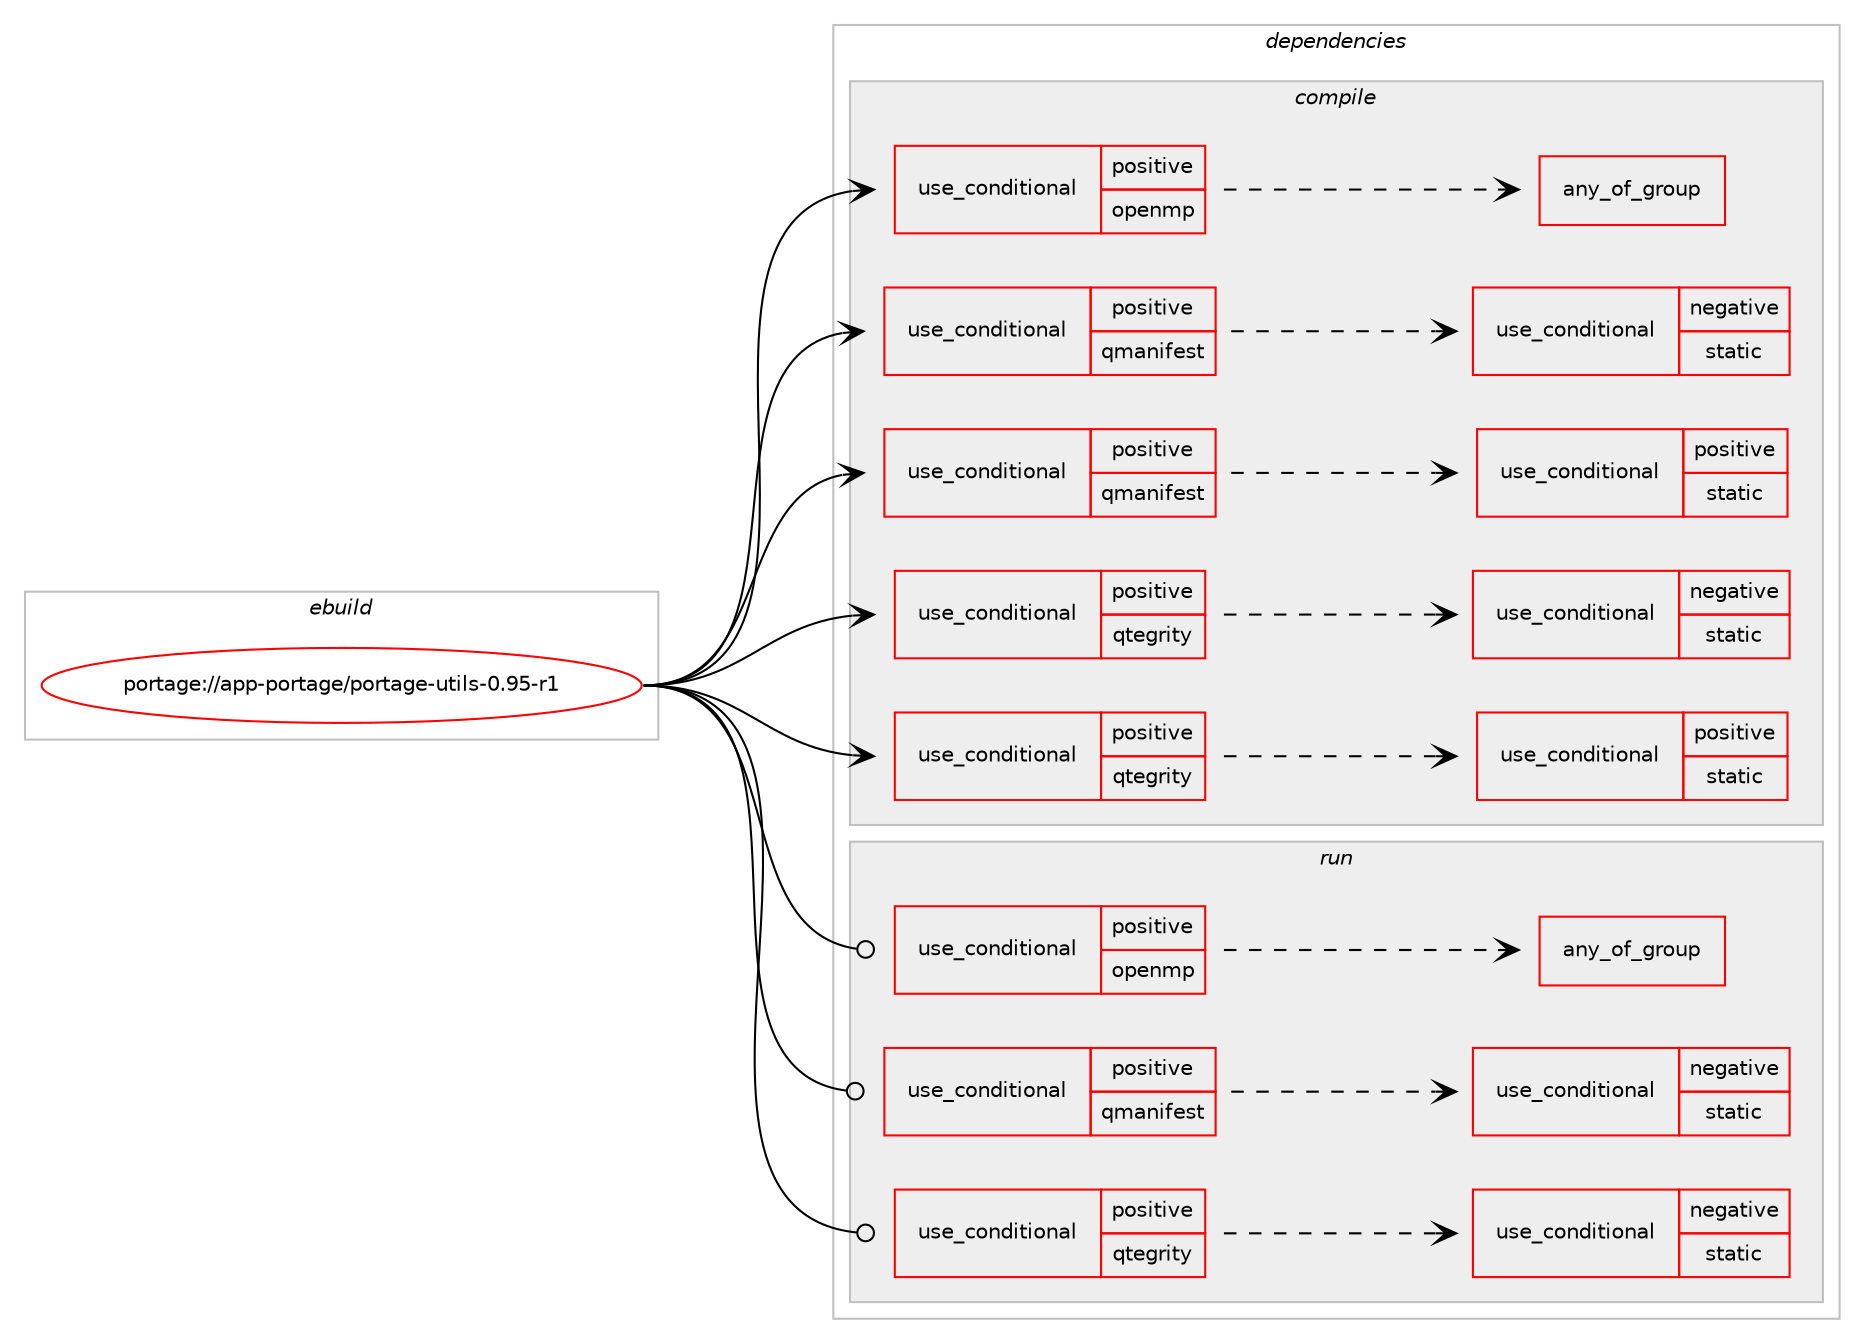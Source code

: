 digraph prolog {

# *************
# Graph options
# *************

newrank=true;
concentrate=true;
compound=true;
graph [rankdir=LR,fontname=Helvetica,fontsize=10,ranksep=1.5];#, ranksep=2.5, nodesep=0.2];
edge  [arrowhead=vee];
node  [fontname=Helvetica,fontsize=10];

# **********
# The ebuild
# **********

subgraph cluster_leftcol {
color=gray;
rank=same;
label=<<i>ebuild</i>>;
id [label="portage://app-portage/portage-utils-0.95-r1", color=red, width=4, href="../app-portage/portage-utils-0.95-r1.svg"];
}

# ****************
# The dependencies
# ****************

subgraph cluster_midcol {
color=gray;
label=<<i>dependencies</i>>;
subgraph cluster_compile {
fillcolor="#eeeeee";
style=filled;
label=<<i>compile</i>>;
subgraph cond13785 {
dependency22476 [label=<<TABLE BORDER="0" CELLBORDER="1" CELLSPACING="0" CELLPADDING="4"><TR><TD ROWSPAN="3" CELLPADDING="10">use_conditional</TD></TR><TR><TD>positive</TD></TR><TR><TD>openmp</TD></TR></TABLE>>, shape=none, color=red];
subgraph any396 {
dependency22477 [label=<<TABLE BORDER="0" CELLBORDER="1" CELLSPACING="0" CELLPADDING="4"><TR><TD CELLPADDING="10">any_of_group</TD></TR></TABLE>>, shape=none, color=red];# *** BEGIN UNKNOWN DEPENDENCY TYPE (TODO) ***
# dependency22477 -> package_dependency(portage://app-portage/portage-utils-0.95-r1,install,no,sys-devel,gcc,none,[,,],any_different_slot,[use(enable(openmp),none)])
# *** END UNKNOWN DEPENDENCY TYPE (TODO) ***

# *** BEGIN UNKNOWN DEPENDENCY TYPE (TODO) ***
# dependency22477 -> package_dependency(portage://app-portage/portage-utils-0.95-r1,install,no,sys-libs,libomp,none,[,,],[],[])
# *** END UNKNOWN DEPENDENCY TYPE (TODO) ***

}
dependency22476:e -> dependency22477:w [weight=20,style="dashed",arrowhead="vee"];
}
id:e -> dependency22476:w [weight=20,style="solid",arrowhead="vee"];
subgraph cond13786 {
dependency22478 [label=<<TABLE BORDER="0" CELLBORDER="1" CELLSPACING="0" CELLPADDING="4"><TR><TD ROWSPAN="3" CELLPADDING="10">use_conditional</TD></TR><TR><TD>positive</TD></TR><TR><TD>qmanifest</TD></TR></TABLE>>, shape=none, color=red];
subgraph cond13787 {
dependency22479 [label=<<TABLE BORDER="0" CELLBORDER="1" CELLSPACING="0" CELLPADDING="4"><TR><TD ROWSPAN="3" CELLPADDING="10">use_conditional</TD></TR><TR><TD>negative</TD></TR><TR><TD>static</TD></TR></TABLE>>, shape=none, color=red];
# *** BEGIN UNKNOWN DEPENDENCY TYPE (TODO) ***
# dependency22479 -> package_dependency(portage://app-portage/portage-utils-0.95-r1,install,no,app-crypt,gpgme,none,[,,],any_same_slot,[])
# *** END UNKNOWN DEPENDENCY TYPE (TODO) ***

# *** BEGIN UNKNOWN DEPENDENCY TYPE (TODO) ***
# dependency22479 -> package_dependency(portage://app-portage/portage-utils-0.95-r1,install,no,app-crypt,libb2,none,[,,],any_same_slot,[])
# *** END UNKNOWN DEPENDENCY TYPE (TODO) ***

# *** BEGIN UNKNOWN DEPENDENCY TYPE (TODO) ***
# dependency22479 -> package_dependency(portage://app-portage/portage-utils-0.95-r1,install,no,dev-libs,openssl,none,[,,],any_same_slot,[])
# *** END UNKNOWN DEPENDENCY TYPE (TODO) ***

# *** BEGIN UNKNOWN DEPENDENCY TYPE (TODO) ***
# dependency22479 -> package_dependency(portage://app-portage/portage-utils-0.95-r1,install,no,sys-libs,zlib,none,[,,],any_same_slot,[])
# *** END UNKNOWN DEPENDENCY TYPE (TODO) ***

}
dependency22478:e -> dependency22479:w [weight=20,style="dashed",arrowhead="vee"];
}
id:e -> dependency22478:w [weight=20,style="solid",arrowhead="vee"];
subgraph cond13788 {
dependency22480 [label=<<TABLE BORDER="0" CELLBORDER="1" CELLSPACING="0" CELLPADDING="4"><TR><TD ROWSPAN="3" CELLPADDING="10">use_conditional</TD></TR><TR><TD>positive</TD></TR><TR><TD>qmanifest</TD></TR></TABLE>>, shape=none, color=red];
subgraph cond13789 {
dependency22481 [label=<<TABLE BORDER="0" CELLBORDER="1" CELLSPACING="0" CELLPADDING="4"><TR><TD ROWSPAN="3" CELLPADDING="10">use_conditional</TD></TR><TR><TD>positive</TD></TR><TR><TD>static</TD></TR></TABLE>>, shape=none, color=red];
# *** BEGIN UNKNOWN DEPENDENCY TYPE (TODO) ***
# dependency22481 -> package_dependency(portage://app-portage/portage-utils-0.95-r1,install,no,app-crypt,gpgme,none,[,,],[],[use(enable(static-libs),none)])
# *** END UNKNOWN DEPENDENCY TYPE (TODO) ***

# *** BEGIN UNKNOWN DEPENDENCY TYPE (TODO) ***
# dependency22481 -> package_dependency(portage://app-portage/portage-utils-0.95-r1,install,no,app-crypt,libb2,none,[,,],[],[use(enable(static-libs),none)])
# *** END UNKNOWN DEPENDENCY TYPE (TODO) ***

# *** BEGIN UNKNOWN DEPENDENCY TYPE (TODO) ***
# dependency22481 -> package_dependency(portage://app-portage/portage-utils-0.95-r1,install,no,dev-libs,openssl,none,[,,],[],[use(enable(static-libs),none)])
# *** END UNKNOWN DEPENDENCY TYPE (TODO) ***

# *** BEGIN UNKNOWN DEPENDENCY TYPE (TODO) ***
# dependency22481 -> package_dependency(portage://app-portage/portage-utils-0.95-r1,install,no,sys-libs,zlib,none,[,,],[],[use(enable(static-libs),none)])
# *** END UNKNOWN DEPENDENCY TYPE (TODO) ***

}
dependency22480:e -> dependency22481:w [weight=20,style="dashed",arrowhead="vee"];
}
id:e -> dependency22480:w [weight=20,style="solid",arrowhead="vee"];
subgraph cond13790 {
dependency22482 [label=<<TABLE BORDER="0" CELLBORDER="1" CELLSPACING="0" CELLPADDING="4"><TR><TD ROWSPAN="3" CELLPADDING="10">use_conditional</TD></TR><TR><TD>positive</TD></TR><TR><TD>qtegrity</TD></TR></TABLE>>, shape=none, color=red];
subgraph cond13791 {
dependency22483 [label=<<TABLE BORDER="0" CELLBORDER="1" CELLSPACING="0" CELLPADDING="4"><TR><TD ROWSPAN="3" CELLPADDING="10">use_conditional</TD></TR><TR><TD>negative</TD></TR><TR><TD>static</TD></TR></TABLE>>, shape=none, color=red];
# *** BEGIN UNKNOWN DEPENDENCY TYPE (TODO) ***
# dependency22483 -> package_dependency(portage://app-portage/portage-utils-0.95-r1,install,no,dev-libs,openssl,none,[,,],any_same_slot,[])
# *** END UNKNOWN DEPENDENCY TYPE (TODO) ***

}
dependency22482:e -> dependency22483:w [weight=20,style="dashed",arrowhead="vee"];
}
id:e -> dependency22482:w [weight=20,style="solid",arrowhead="vee"];
subgraph cond13792 {
dependency22484 [label=<<TABLE BORDER="0" CELLBORDER="1" CELLSPACING="0" CELLPADDING="4"><TR><TD ROWSPAN="3" CELLPADDING="10">use_conditional</TD></TR><TR><TD>positive</TD></TR><TR><TD>qtegrity</TD></TR></TABLE>>, shape=none, color=red];
subgraph cond13793 {
dependency22485 [label=<<TABLE BORDER="0" CELLBORDER="1" CELLSPACING="0" CELLPADDING="4"><TR><TD ROWSPAN="3" CELLPADDING="10">use_conditional</TD></TR><TR><TD>positive</TD></TR><TR><TD>static</TD></TR></TABLE>>, shape=none, color=red];
# *** BEGIN UNKNOWN DEPENDENCY TYPE (TODO) ***
# dependency22485 -> package_dependency(portage://app-portage/portage-utils-0.95-r1,install,no,dev-libs,openssl,none,[,,],[],[use(enable(static-libs),none)])
# *** END UNKNOWN DEPENDENCY TYPE (TODO) ***

}
dependency22484:e -> dependency22485:w [weight=20,style="dashed",arrowhead="vee"];
}
id:e -> dependency22484:w [weight=20,style="solid",arrowhead="vee"];
}
subgraph cluster_compileandrun {
fillcolor="#eeeeee";
style=filled;
label=<<i>compile and run</i>>;
}
subgraph cluster_run {
fillcolor="#eeeeee";
style=filled;
label=<<i>run</i>>;
subgraph cond13794 {
dependency22486 [label=<<TABLE BORDER="0" CELLBORDER="1" CELLSPACING="0" CELLPADDING="4"><TR><TD ROWSPAN="3" CELLPADDING="10">use_conditional</TD></TR><TR><TD>positive</TD></TR><TR><TD>openmp</TD></TR></TABLE>>, shape=none, color=red];
subgraph any397 {
dependency22487 [label=<<TABLE BORDER="0" CELLBORDER="1" CELLSPACING="0" CELLPADDING="4"><TR><TD CELLPADDING="10">any_of_group</TD></TR></TABLE>>, shape=none, color=red];# *** BEGIN UNKNOWN DEPENDENCY TYPE (TODO) ***
# dependency22487 -> package_dependency(portage://app-portage/portage-utils-0.95-r1,run,no,sys-devel,gcc,none,[,,],any_different_slot,[use(enable(openmp),none)])
# *** END UNKNOWN DEPENDENCY TYPE (TODO) ***

# *** BEGIN UNKNOWN DEPENDENCY TYPE (TODO) ***
# dependency22487 -> package_dependency(portage://app-portage/portage-utils-0.95-r1,run,no,sys-libs,libomp,none,[,,],[],[])
# *** END UNKNOWN DEPENDENCY TYPE (TODO) ***

}
dependency22486:e -> dependency22487:w [weight=20,style="dashed",arrowhead="vee"];
}
id:e -> dependency22486:w [weight=20,style="solid",arrowhead="odot"];
subgraph cond13795 {
dependency22488 [label=<<TABLE BORDER="0" CELLBORDER="1" CELLSPACING="0" CELLPADDING="4"><TR><TD ROWSPAN="3" CELLPADDING="10">use_conditional</TD></TR><TR><TD>positive</TD></TR><TR><TD>qmanifest</TD></TR></TABLE>>, shape=none, color=red];
subgraph cond13796 {
dependency22489 [label=<<TABLE BORDER="0" CELLBORDER="1" CELLSPACING="0" CELLPADDING="4"><TR><TD ROWSPAN="3" CELLPADDING="10">use_conditional</TD></TR><TR><TD>negative</TD></TR><TR><TD>static</TD></TR></TABLE>>, shape=none, color=red];
# *** BEGIN UNKNOWN DEPENDENCY TYPE (TODO) ***
# dependency22489 -> package_dependency(portage://app-portage/portage-utils-0.95-r1,run,no,app-crypt,gpgme,none,[,,],any_same_slot,[])
# *** END UNKNOWN DEPENDENCY TYPE (TODO) ***

# *** BEGIN UNKNOWN DEPENDENCY TYPE (TODO) ***
# dependency22489 -> package_dependency(portage://app-portage/portage-utils-0.95-r1,run,no,app-crypt,libb2,none,[,,],any_same_slot,[])
# *** END UNKNOWN DEPENDENCY TYPE (TODO) ***

# *** BEGIN UNKNOWN DEPENDENCY TYPE (TODO) ***
# dependency22489 -> package_dependency(portage://app-portage/portage-utils-0.95-r1,run,no,dev-libs,openssl,none,[,,],any_same_slot,[])
# *** END UNKNOWN DEPENDENCY TYPE (TODO) ***

# *** BEGIN UNKNOWN DEPENDENCY TYPE (TODO) ***
# dependency22489 -> package_dependency(portage://app-portage/portage-utils-0.95-r1,run,no,sys-libs,zlib,none,[,,],any_same_slot,[])
# *** END UNKNOWN DEPENDENCY TYPE (TODO) ***

}
dependency22488:e -> dependency22489:w [weight=20,style="dashed",arrowhead="vee"];
}
id:e -> dependency22488:w [weight=20,style="solid",arrowhead="odot"];
subgraph cond13797 {
dependency22490 [label=<<TABLE BORDER="0" CELLBORDER="1" CELLSPACING="0" CELLPADDING="4"><TR><TD ROWSPAN="3" CELLPADDING="10">use_conditional</TD></TR><TR><TD>positive</TD></TR><TR><TD>qtegrity</TD></TR></TABLE>>, shape=none, color=red];
subgraph cond13798 {
dependency22491 [label=<<TABLE BORDER="0" CELLBORDER="1" CELLSPACING="0" CELLPADDING="4"><TR><TD ROWSPAN="3" CELLPADDING="10">use_conditional</TD></TR><TR><TD>negative</TD></TR><TR><TD>static</TD></TR></TABLE>>, shape=none, color=red];
# *** BEGIN UNKNOWN DEPENDENCY TYPE (TODO) ***
# dependency22491 -> package_dependency(portage://app-portage/portage-utils-0.95-r1,run,no,dev-libs,openssl,none,[,,],any_same_slot,[])
# *** END UNKNOWN DEPENDENCY TYPE (TODO) ***

}
dependency22490:e -> dependency22491:w [weight=20,style="dashed",arrowhead="vee"];
}
id:e -> dependency22490:w [weight=20,style="solid",arrowhead="odot"];
}
}

# **************
# The candidates
# **************

subgraph cluster_choices {
rank=same;
color=gray;
label=<<i>candidates</i>>;

}

}
